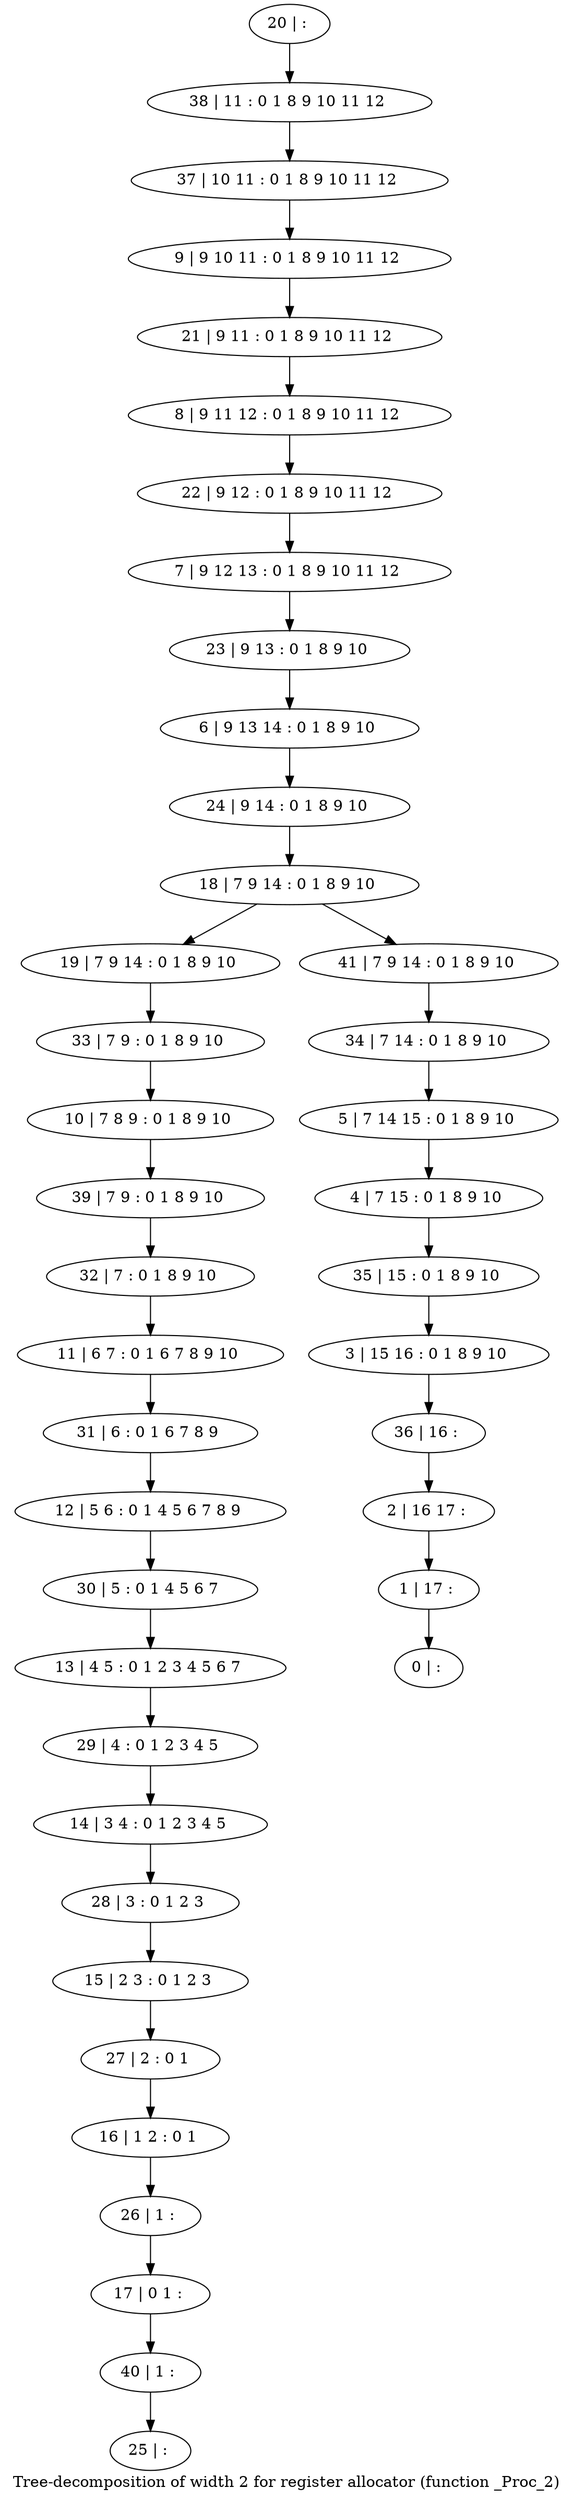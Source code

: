 digraph G {
graph [label="Tree-decomposition of width 2 for register allocator (function _Proc_2)"]
0[label="0 | : "];
1[label="1 | 17 : "];
2[label="2 | 16 17 : "];
3[label="3 | 15 16 : 0 1 8 9 10 "];
4[label="4 | 7 15 : 0 1 8 9 10 "];
5[label="5 | 7 14 15 : 0 1 8 9 10 "];
6[label="6 | 9 13 14 : 0 1 8 9 10 "];
7[label="7 | 9 12 13 : 0 1 8 9 10 11 12 "];
8[label="8 | 9 11 12 : 0 1 8 9 10 11 12 "];
9[label="9 | 9 10 11 : 0 1 8 9 10 11 12 "];
10[label="10 | 7 8 9 : 0 1 8 9 10 "];
11[label="11 | 6 7 : 0 1 6 7 8 9 10 "];
12[label="12 | 5 6 : 0 1 4 5 6 7 8 9 "];
13[label="13 | 4 5 : 0 1 2 3 4 5 6 7 "];
14[label="14 | 3 4 : 0 1 2 3 4 5 "];
15[label="15 | 2 3 : 0 1 2 3 "];
16[label="16 | 1 2 : 0 1 "];
17[label="17 | 0 1 : "];
18[label="18 | 7 9 14 : 0 1 8 9 10 "];
19[label="19 | 7 9 14 : 0 1 8 9 10 "];
20[label="20 | : "];
21[label="21 | 9 11 : 0 1 8 9 10 11 12 "];
22[label="22 | 9 12 : 0 1 8 9 10 11 12 "];
23[label="23 | 9 13 : 0 1 8 9 10 "];
24[label="24 | 9 14 : 0 1 8 9 10 "];
25[label="25 | : "];
26[label="26 | 1 : "];
27[label="27 | 2 : 0 1 "];
28[label="28 | 3 : 0 1 2 3 "];
29[label="29 | 4 : 0 1 2 3 4 5 "];
30[label="30 | 5 : 0 1 4 5 6 7 "];
31[label="31 | 6 : 0 1 6 7 8 9 "];
32[label="32 | 7 : 0 1 8 9 10 "];
33[label="33 | 7 9 : 0 1 8 9 10 "];
34[label="34 | 7 14 : 0 1 8 9 10 "];
35[label="35 | 15 : 0 1 8 9 10 "];
36[label="36 | 16 : "];
37[label="37 | 10 11 : 0 1 8 9 10 11 12 "];
38[label="38 | 11 : 0 1 8 9 10 11 12 "];
39[label="39 | 7 9 : 0 1 8 9 10 "];
40[label="40 | 1 : "];
41[label="41 | 7 9 14 : 0 1 8 9 10 "];
26->17 ;
16->26 ;
27->16 ;
15->27 ;
28->15 ;
14->28 ;
29->14 ;
13->29 ;
30->13 ;
12->30 ;
31->12 ;
11->31 ;
32->11 ;
33->10 ;
19->33 ;
39->32 ;
10->39 ;
40->25 ;
17->40 ;
20->38 ;
38->37 ;
37->9 ;
9->21 ;
21->8 ;
8->22 ;
22->7 ;
7->23 ;
23->6 ;
6->24 ;
24->18 ;
34->5 ;
5->4 ;
4->35 ;
35->3 ;
3->36 ;
36->2 ;
2->1 ;
1->0 ;
41->34 ;
18->19 ;
18->41 ;
}
